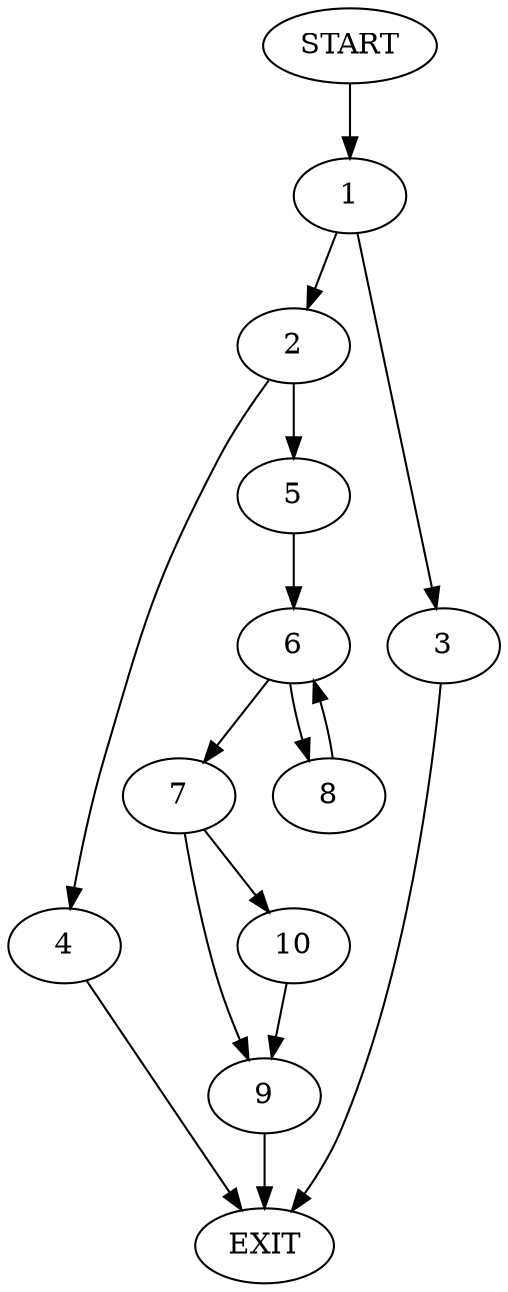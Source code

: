 digraph {
0 [label="START"]
11 [label="EXIT"]
0 -> 1
1 -> 2
1 -> 3
2 -> 4
2 -> 5
3 -> 11
5 -> 6
4 -> 11
6 -> 7
6 -> 8
7 -> 9
7 -> 10
8 -> 6
9 -> 11
10 -> 9
}
